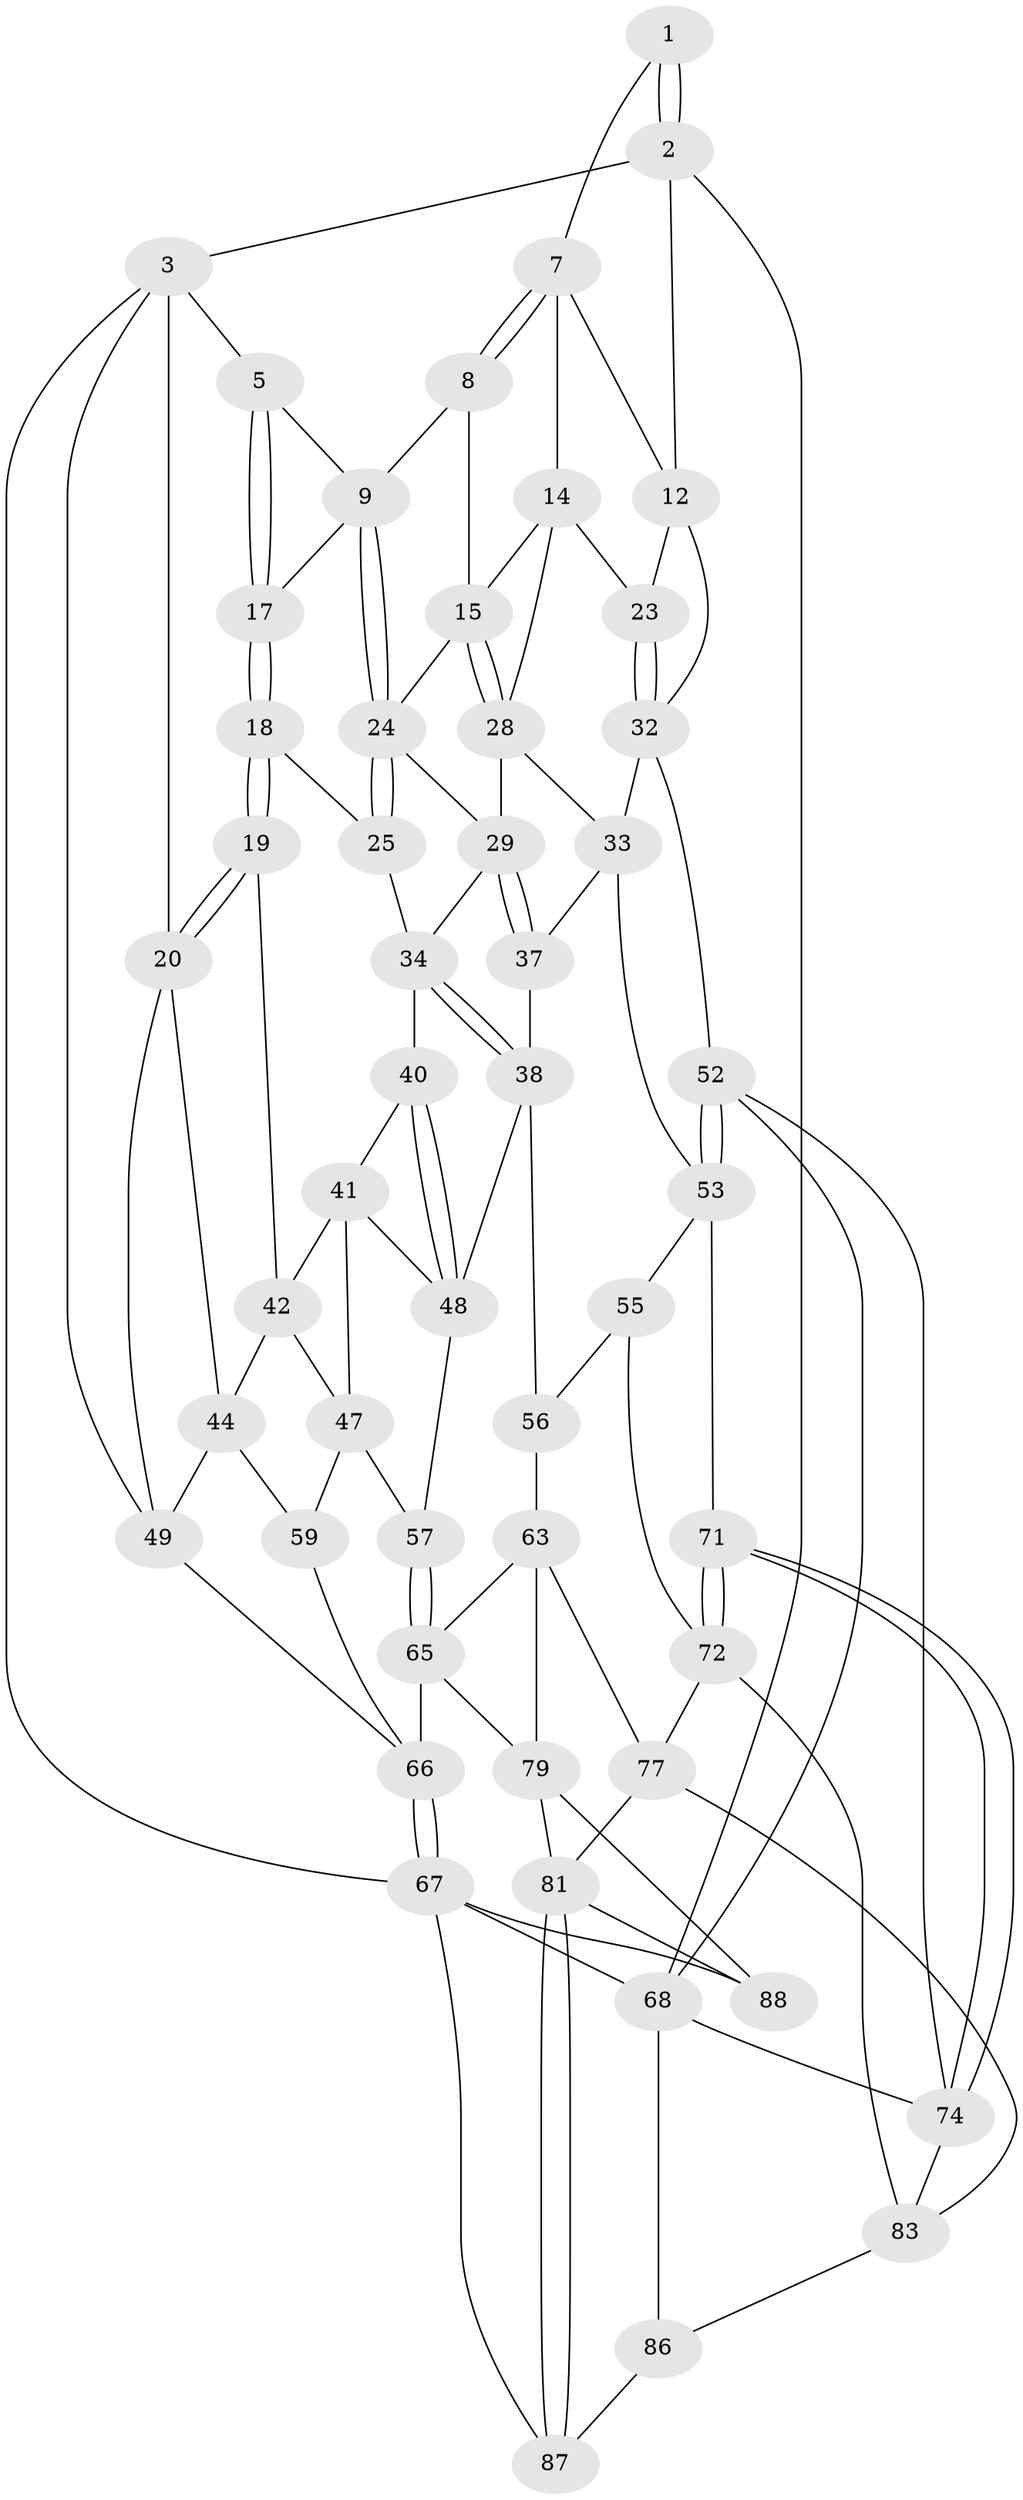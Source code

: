 // original degree distribution, {3: 0.022222222222222223, 6: 0.18888888888888888, 5: 0.5777777777777777, 4: 0.2111111111111111}
// Generated by graph-tools (version 1.1) at 2025/42/03/06/25 10:42:28]
// undirected, 52 vertices, 115 edges
graph export_dot {
graph [start="1"]
  node [color=gray90,style=filled];
  1 [pos="+0.6096739671782653+0"];
  2 [pos="+1+0"];
  3 [pos="+0+0",super="+4"];
  5 [pos="+0.16863932304074045+0",super="+6"];
  7 [pos="+0.7144237513172326+0.06256170572434817",super="+11"];
  8 [pos="+0.6166139847501256+0.2067473237135185"];
  9 [pos="+0.5270990465797563+0.19298287248354443",super="+10"];
  12 [pos="+1+0.06809462850650244",super="+13"];
  14 [pos="+0.7637335999245516+0.17297028692483726",super="+22"];
  15 [pos="+0.6822839289297971+0.2702184522643573",super="+16"];
  17 [pos="+0.23467207214411637+0.07596046703684131",super="+21"];
  18 [pos="+0.2359181988109505+0.22506031347774175",super="+26"];
  19 [pos="+0.1550647392284506+0.34134577645966563"];
  20 [pos="+0.03237680226575326+0.3854278664897694",super="+45"];
  23 [pos="+0.9131162385810219+0.2477606814314759"];
  24 [pos="+0.5362121264042116+0.268783427041173",super="+27"];
  25 [pos="+0.42604887530355756+0.39832728016273883"];
  28 [pos="+0.7313043494126162+0.32871748221985003",super="+31"];
  29 [pos="+0.6540266440197963+0.3965520665695769",super="+30"];
  32 [pos="+0.943237205647167+0.3926296975536217",super="+36"];
  33 [pos="+0.8123651989019436+0.4430730284682824",super="+39"];
  34 [pos="+0.464307785996519+0.4495122199604218",super="+35"];
  37 [pos="+0.6549849874473491+0.43192667702431553"];
  38 [pos="+0.4714941048399757+0.4650801029389881",super="+50"];
  40 [pos="+0.336245447068871+0.439004686120018"];
  41 [pos="+0.2315665882005494+0.4370271844751174",super="+46"];
  42 [pos="+0.22705351252203348+0.43511622409238165",super="+43"];
  44 [pos="+0.0930276216741806+0.5569914378104984",super="+60"];
  47 [pos="+0.19159040318877912+0.5736933434658951",super="+58"];
  48 [pos="+0.28203151924348047+0.5634081269661689",super="+51"];
  49 [pos="+0+0.41874565288413745",super="+61"];
  52 [pos="+1+0.6006028286901351",super="+69"];
  53 [pos="+0.7843937495961166+0.5581469583771672",super="+54"];
  55 [pos="+0.7320258905429692+0.6163641242568013",super="+70"];
  56 [pos="+0.5034964666162317+0.5648562876960509",super="+62"];
  57 [pos="+0.3174269976197426+0.6988457459864365"];
  59 [pos="+0.15069730565009348+0.7562522057223167"];
  63 [pos="+0.41981130095095515+0.7972928718661989",super="+64"];
  65 [pos="+0.3679477306584092+0.7663204289270057",super="+75"];
  66 [pos="+0+1",super="+76"];
  67 [pos="+0+1",super="+89"];
  68 [pos="+1+1",super="+90"];
  71 [pos="+0.8357841517414989+0.8427901669294586"];
  72 [pos="+0.710328274153313+0.8735141809262843",super="+73"];
  74 [pos="+0.8405809110922297+0.8458184793376298",super="+85"];
  77 [pos="+0.5130035228808094+0.8957559659420823",super="+78"];
  79 [pos="+0.333527355855487+0.8685631810701762",super="+80"];
  81 [pos="+0.4348826648547583+0.9288423061009825",super="+82"];
  83 [pos="+0.6828834850674196+0.9261626290522414",super="+84"];
  86 [pos="+0.6087179165884151+1"];
  87 [pos="+0.3761407730077621+1"];
  88 [pos="+0.2808974479234977+1"];
  1 -- 2;
  1 -- 2;
  1 -- 7;
  2 -- 3;
  2 -- 68;
  2 -- 12;
  3 -- 49;
  3 -- 67;
  3 -- 20;
  3 -- 5;
  5 -- 17;
  5 -- 17;
  5 -- 9;
  7 -- 8;
  7 -- 8;
  7 -- 12;
  7 -- 14;
  8 -- 9;
  8 -- 15;
  9 -- 24;
  9 -- 24;
  9 -- 17;
  12 -- 23;
  12 -- 32;
  14 -- 15;
  14 -- 28;
  14 -- 23;
  15 -- 28;
  15 -- 28;
  15 -- 24;
  17 -- 18 [weight=2];
  17 -- 18;
  18 -- 19;
  18 -- 19;
  18 -- 25;
  19 -- 20;
  19 -- 20;
  19 -- 42;
  20 -- 49;
  20 -- 44;
  23 -- 32;
  23 -- 32;
  24 -- 25;
  24 -- 25;
  24 -- 29;
  25 -- 34;
  28 -- 29;
  28 -- 33;
  29 -- 37;
  29 -- 37;
  29 -- 34;
  32 -- 33;
  32 -- 52;
  33 -- 53;
  33 -- 37;
  34 -- 38;
  34 -- 38;
  34 -- 40;
  37 -- 38;
  38 -- 48;
  38 -- 56;
  40 -- 41;
  40 -- 48;
  40 -- 48;
  41 -- 42;
  41 -- 48;
  41 -- 47;
  42 -- 44;
  42 -- 47;
  44 -- 49;
  44 -- 59;
  47 -- 57;
  47 -- 59;
  48 -- 57;
  49 -- 66;
  52 -- 53;
  52 -- 53;
  52 -- 74;
  52 -- 68;
  53 -- 55;
  53 -- 71;
  55 -- 56 [weight=2];
  55 -- 72;
  56 -- 63;
  57 -- 65;
  57 -- 65;
  59 -- 66;
  63 -- 77;
  63 -- 65;
  63 -- 79;
  65 -- 66;
  65 -- 79;
  66 -- 67;
  66 -- 67;
  67 -- 68;
  67 -- 88;
  67 -- 87;
  68 -- 86;
  68 -- 74;
  71 -- 72;
  71 -- 72;
  71 -- 74;
  71 -- 74;
  72 -- 83;
  72 -- 77;
  74 -- 83;
  77 -- 81;
  77 -- 83;
  79 -- 81;
  79 -- 88;
  81 -- 87;
  81 -- 87;
  81 -- 88;
  83 -- 86;
  86 -- 87;
}
